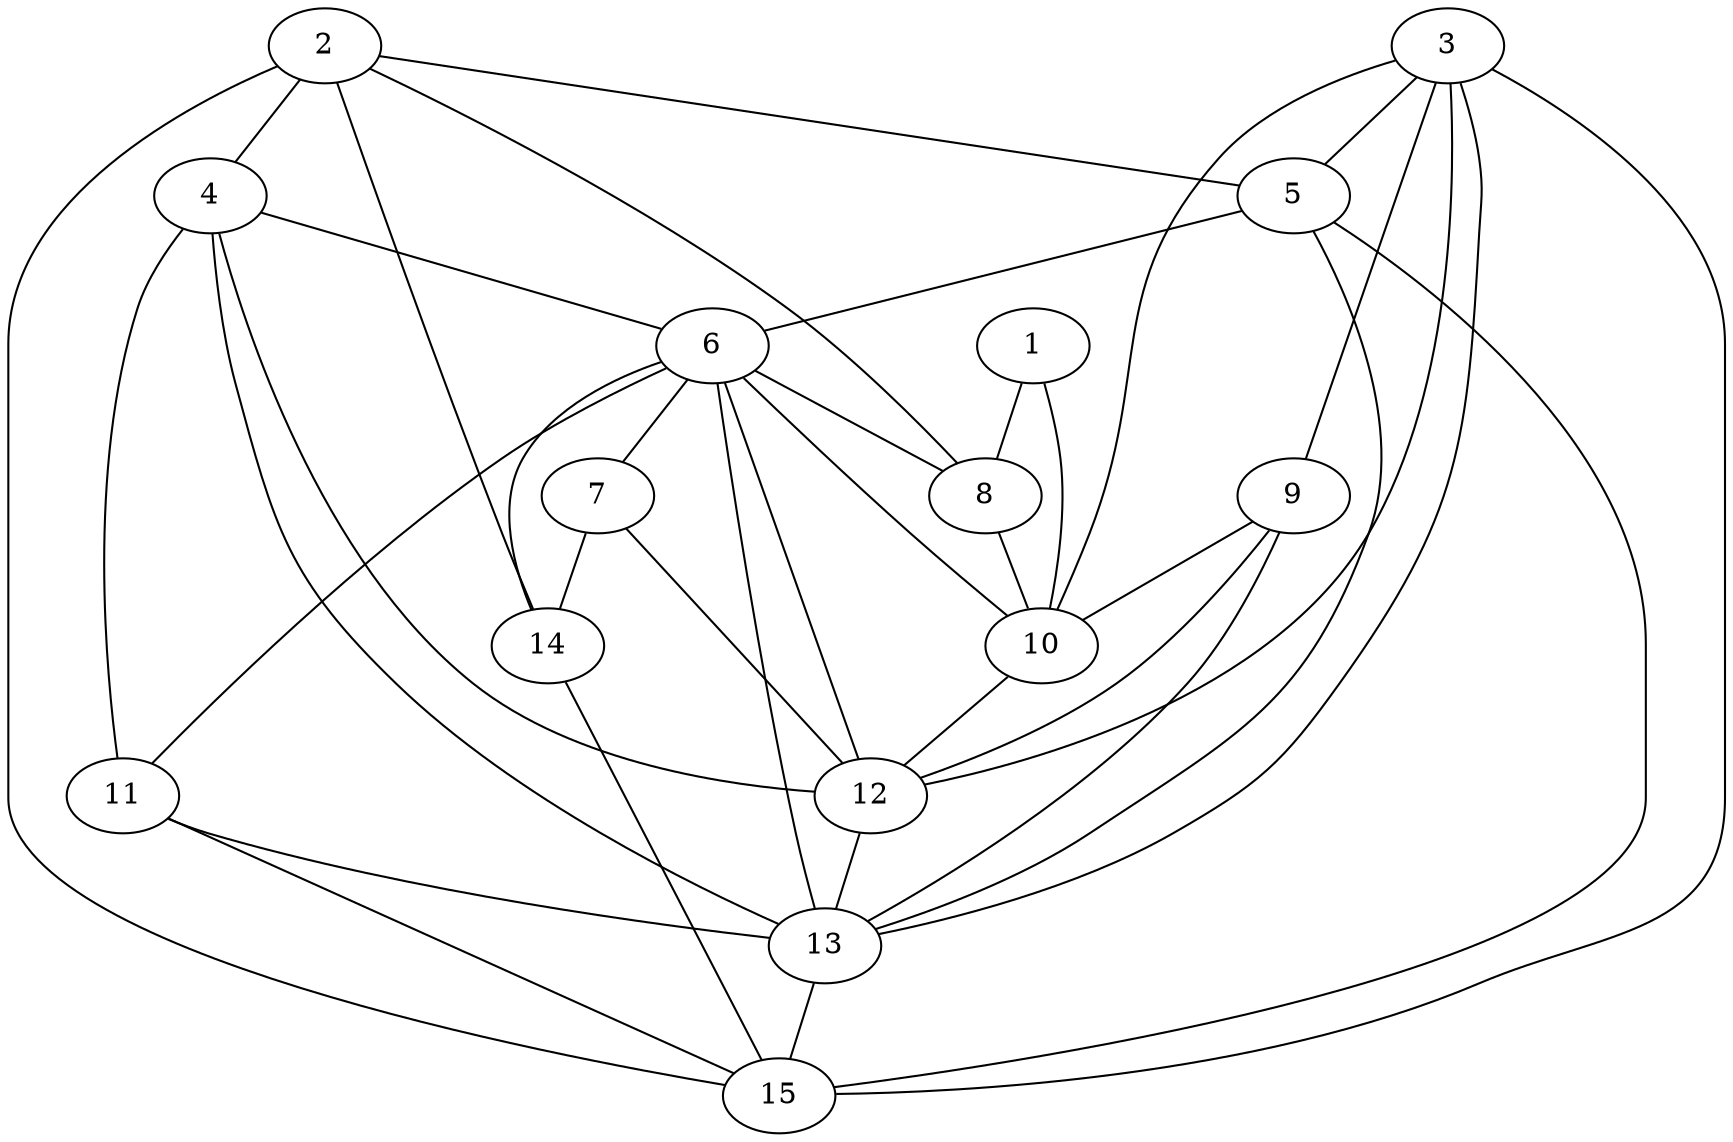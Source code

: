 graph generated_Graph {
1 -- 10;
1 -- 8;
2 -- 5;
2 -- 15;
2 -- 14;
2 -- 8;
2 -- 4;
3 -- 12;
3 -- 13;
3 -- 10;
3 -- 9;
3 -- 5;
3 -- 15;
4 -- 12;
4 -- 11;
4 -- 13;
4 -- 6;
5 -- 15;
5 -- 13;
5 -- 6;
6 -- 10;
6 -- 11;
6 -- 14;
6 -- 7;
6 -- 8;
6 -- 13;
6 -- 12;
7 -- 12;
7 -- 14;
8 -- 10;
9 -- 12;
9 -- 10;
9 -- 13;
10 -- 12;
11 -- 13;
11 -- 15;
12 -- 13;
13 -- 15;
14 -- 15;
}
